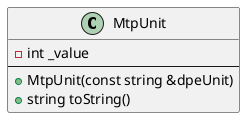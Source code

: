 @startuml

class MtpUnit {
    - int _value
--
    + MtpUnit(const string &dpeUnit)
    + string toString()
}

@enduml